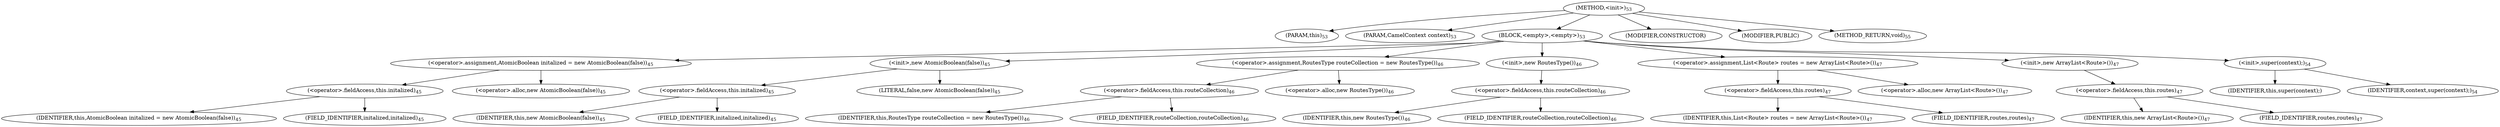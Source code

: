 digraph "&lt;init&gt;" {  
"62" [label = <(METHOD,&lt;init&gt;)<SUB>53</SUB>> ]
"6" [label = <(PARAM,this)<SUB>53</SUB>> ]
"63" [label = <(PARAM,CamelContext context)<SUB>53</SUB>> ]
"64" [label = <(BLOCK,&lt;empty&gt;,&lt;empty&gt;)<SUB>53</SUB>> ]
"65" [label = <(&lt;operator&gt;.assignment,AtomicBoolean initalized = new AtomicBoolean(false))<SUB>45</SUB>> ]
"66" [label = <(&lt;operator&gt;.fieldAccess,this.initalized)<SUB>45</SUB>> ]
"67" [label = <(IDENTIFIER,this,AtomicBoolean initalized = new AtomicBoolean(false))<SUB>45</SUB>> ]
"68" [label = <(FIELD_IDENTIFIER,initalized,initalized)<SUB>45</SUB>> ]
"69" [label = <(&lt;operator&gt;.alloc,new AtomicBoolean(false))<SUB>45</SUB>> ]
"70" [label = <(&lt;init&gt;,new AtomicBoolean(false))<SUB>45</SUB>> ]
"71" [label = <(&lt;operator&gt;.fieldAccess,this.initalized)<SUB>45</SUB>> ]
"72" [label = <(IDENTIFIER,this,new AtomicBoolean(false))<SUB>45</SUB>> ]
"73" [label = <(FIELD_IDENTIFIER,initalized,initalized)<SUB>45</SUB>> ]
"74" [label = <(LITERAL,false,new AtomicBoolean(false))<SUB>45</SUB>> ]
"75" [label = <(&lt;operator&gt;.assignment,RoutesType routeCollection = new RoutesType())<SUB>46</SUB>> ]
"76" [label = <(&lt;operator&gt;.fieldAccess,this.routeCollection)<SUB>46</SUB>> ]
"77" [label = <(IDENTIFIER,this,RoutesType routeCollection = new RoutesType())<SUB>46</SUB>> ]
"78" [label = <(FIELD_IDENTIFIER,routeCollection,routeCollection)<SUB>46</SUB>> ]
"79" [label = <(&lt;operator&gt;.alloc,new RoutesType())<SUB>46</SUB>> ]
"80" [label = <(&lt;init&gt;,new RoutesType())<SUB>46</SUB>> ]
"81" [label = <(&lt;operator&gt;.fieldAccess,this.routeCollection)<SUB>46</SUB>> ]
"82" [label = <(IDENTIFIER,this,new RoutesType())<SUB>46</SUB>> ]
"83" [label = <(FIELD_IDENTIFIER,routeCollection,routeCollection)<SUB>46</SUB>> ]
"84" [label = <(&lt;operator&gt;.assignment,List&lt;Route&gt; routes = new ArrayList&lt;Route&gt;())<SUB>47</SUB>> ]
"85" [label = <(&lt;operator&gt;.fieldAccess,this.routes)<SUB>47</SUB>> ]
"86" [label = <(IDENTIFIER,this,List&lt;Route&gt; routes = new ArrayList&lt;Route&gt;())<SUB>47</SUB>> ]
"87" [label = <(FIELD_IDENTIFIER,routes,routes)<SUB>47</SUB>> ]
"88" [label = <(&lt;operator&gt;.alloc,new ArrayList&lt;Route&gt;())<SUB>47</SUB>> ]
"89" [label = <(&lt;init&gt;,new ArrayList&lt;Route&gt;())<SUB>47</SUB>> ]
"90" [label = <(&lt;operator&gt;.fieldAccess,this.routes)<SUB>47</SUB>> ]
"91" [label = <(IDENTIFIER,this,new ArrayList&lt;Route&gt;())<SUB>47</SUB>> ]
"92" [label = <(FIELD_IDENTIFIER,routes,routes)<SUB>47</SUB>> ]
"93" [label = <(&lt;init&gt;,super(context);)<SUB>54</SUB>> ]
"5" [label = <(IDENTIFIER,this,super(context);)> ]
"94" [label = <(IDENTIFIER,context,super(context);)<SUB>54</SUB>> ]
"95" [label = <(MODIFIER,CONSTRUCTOR)> ]
"96" [label = <(MODIFIER,PUBLIC)> ]
"97" [label = <(METHOD_RETURN,void)<SUB>55</SUB>> ]
  "62" -> "6" 
  "62" -> "63" 
  "62" -> "64" 
  "62" -> "95" 
  "62" -> "96" 
  "62" -> "97" 
  "64" -> "65" 
  "64" -> "70" 
  "64" -> "75" 
  "64" -> "80" 
  "64" -> "84" 
  "64" -> "89" 
  "64" -> "93" 
  "65" -> "66" 
  "65" -> "69" 
  "66" -> "67" 
  "66" -> "68" 
  "70" -> "71" 
  "70" -> "74" 
  "71" -> "72" 
  "71" -> "73" 
  "75" -> "76" 
  "75" -> "79" 
  "76" -> "77" 
  "76" -> "78" 
  "80" -> "81" 
  "81" -> "82" 
  "81" -> "83" 
  "84" -> "85" 
  "84" -> "88" 
  "85" -> "86" 
  "85" -> "87" 
  "89" -> "90" 
  "90" -> "91" 
  "90" -> "92" 
  "93" -> "5" 
  "93" -> "94" 
}
